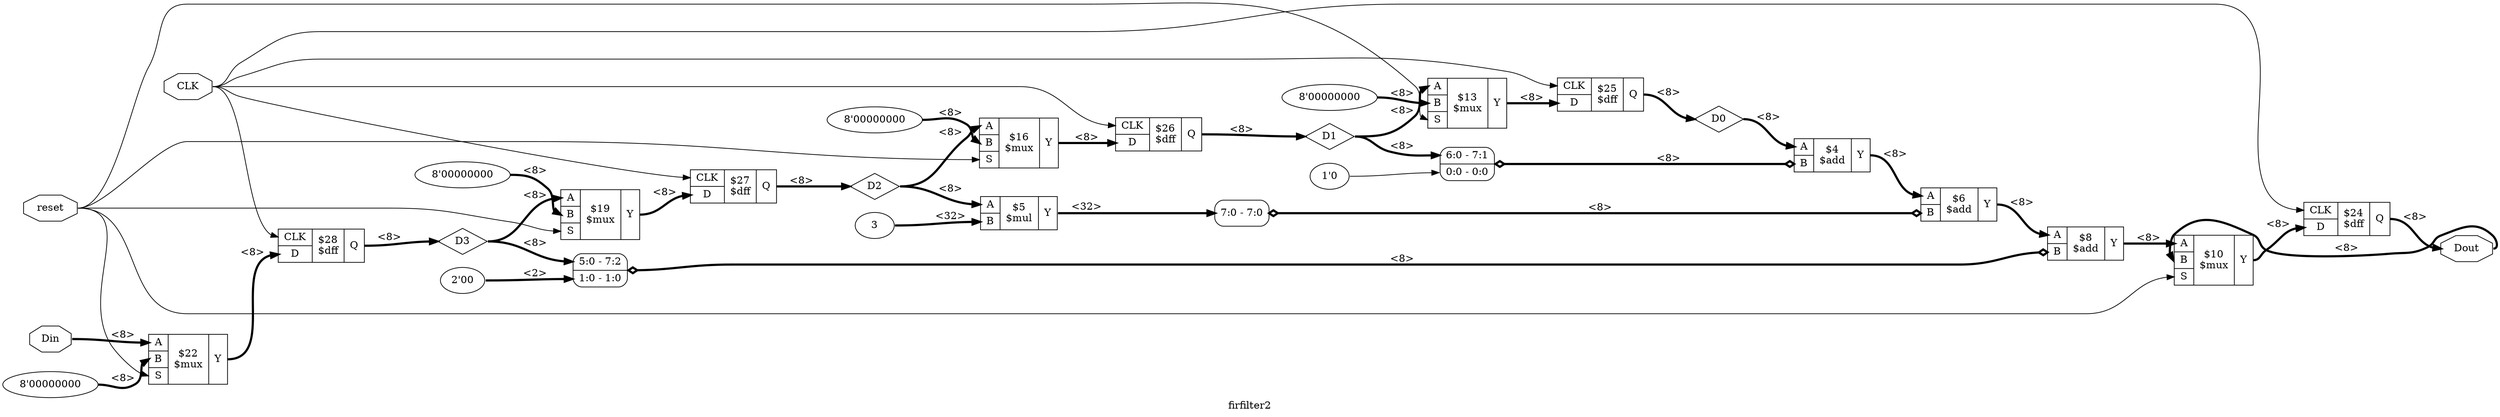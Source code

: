 digraph "firfilter2" {
label="firfilter2";
rankdir="LR";
remincross=true;
n11 [ shape=diamond, label="D3", color="black", fontcolor="black" ];
n12 [ shape=diamond, label="D2", color="black", fontcolor="black" ];
n13 [ shape=diamond, label="D1", color="black", fontcolor="black" ];
n14 [ shape=diamond, label="D0", color="black", fontcolor="black" ];
n15 [ shape=octagon, label="Dout", color="black", fontcolor="black" ];
n16 [ shape=octagon, label="Din", color="black", fontcolor="black" ];
n17 [ shape=octagon, label="reset", color="black", fontcolor="black" ];
n18 [ shape=octagon, label="CLK", color="black", fontcolor="black" ];
c21 [ shape=record, label="{{<p18> CLK|<p19> D}|$25\n$dff|{<p20> Q}}" ];
c22 [ shape=record, label="{{<p18> CLK|<p19> D}|$24\n$dff|{<p20> Q}}" ];
v0 [ label="8'00000000" ];
c27 [ shape=record, label="{{<p23> A|<p24> B|<p25> S}|$22\n$mux|{<p26> Y}}" ];
v1 [ label="8'00000000" ];
c28 [ shape=record, label="{{<p23> A|<p24> B|<p25> S}|$19\n$mux|{<p26> Y}}" ];
v2 [ label="8'00000000" ];
c29 [ shape=record, label="{{<p23> A|<p24> B|<p25> S}|$16\n$mux|{<p26> Y}}" ];
v3 [ label="8'00000000" ];
c30 [ shape=record, label="{{<p23> A|<p24> B|<p25> S}|$13\n$mux|{<p26> Y}}" ];
c31 [ shape=record, label="{{<p23> A|<p24> B|<p25> S}|$10\n$mux|{<p26> Y}}" ];
v5 [ label="2'00" ];
c32 [ shape=record, label="{{<p23> A|<p24> B}|$8\n$add|{<p26> Y}}" ];
x4 [ shape=record, style=rounded, label="<s1> 5:0 - 7:2 |<s0> 1:0 - 1:0 " ];
x4:e -> c32:p24:w [arrowhead=odiamond, arrowtail=odiamond, dir=both, color="black", style="setlinewidth(3)", label="<8>"];
c33 [ shape=record, label="{{<p18> CLK|<p19> D}|$27\n$dff|{<p20> Q}}" ];
c34 [ shape=record, label="{{<p23> A|<p24> B}|$6\n$add|{<p26> Y}}" ];
x6 [ shape=record, style=rounded, label="<s0> 7:0 - 7:0 " ];
x6:e -> c34:p24:w [arrowhead=odiamond, arrowtail=odiamond, dir=both, color="black", style="setlinewidth(3)", label="<8>"];
v7 [ label="3" ];
c35 [ shape=record, label="{{<p23> A|<p24> B}|$5\n$mul|{<p26> Y}}" ];
v9 [ label="1'0" ];
c36 [ shape=record, label="{{<p23> A|<p24> B}|$4\n$add|{<p26> Y}}" ];
x8 [ shape=record, style=rounded, label="<s1> 6:0 - 7:1 |<s0> 0:0 - 0:0 " ];
x8:e -> c36:p24:w [arrowhead=odiamond, arrowtail=odiamond, dir=both, color="black", style="setlinewidth(3)", label="<8>"];
c37 [ shape=record, label="{{<p18> CLK|<p19> D}|$28\n$dff|{<p20> Q}}" ];
c38 [ shape=record, label="{{<p18> CLK|<p19> D}|$26\n$dff|{<p20> Q}}" ];
c31:p26:e -> c22:p19:w [color="black", style="setlinewidth(3)", label="<8>"];
c37:p20:e -> n11:w [color="black", style="setlinewidth(3)", label="<8>"];
n11:e -> c28:p23:w [color="black", style="setlinewidth(3)", label="<8>"];
n11:e -> x4:s1:w [color="black", style="setlinewidth(3)", label="<8>"];
c33:p20:e -> n12:w [color="black", style="setlinewidth(3)", label="<8>"];
n12:e -> c29:p23:w [color="black", style="setlinewidth(3)", label="<8>"];
n12:e -> c35:p23:w [color="black", style="setlinewidth(3)", label="<8>"];
c38:p20:e -> n13:w [color="black", style="setlinewidth(3)", label="<8>"];
n13:e -> c30:p23:w [color="black", style="setlinewidth(3)", label="<8>"];
n13:e -> x8:s1:w [color="black", style="setlinewidth(3)", label="<8>"];
c21:p20:e -> n14:w [color="black", style="setlinewidth(3)", label="<8>"];
n14:e -> c36:p23:w [color="black", style="setlinewidth(3)", label="<8>"];
c22:p20:e -> n15:w [color="black", style="setlinewidth(3)", label="<8>"];
n15:e -> c31:p24:w [color="black", style="setlinewidth(3)", label="<8>"];
n16:e -> c27:p23:w [color="black", style="setlinewidth(3)", label="<8>"];
n17:e -> c27:p25:w [color="black", label=""];
n17:e -> c28:p25:w [color="black", label=""];
n17:e -> c29:p25:w [color="black", label=""];
n17:e -> c30:p25:w [color="black", label=""];
n17:e -> c31:p25:w [color="black", label=""];
n18:e -> c21:p18:w [color="black", label=""];
n18:e -> c22:p18:w [color="black", label=""];
n18:e -> c33:p18:w [color="black", label=""];
n18:e -> c37:p18:w [color="black", label=""];
n18:e -> c38:p18:w [color="black", label=""];
c34:p26:e -> c32:p23:w [color="black", style="setlinewidth(3)", label="<8>"];
c35:p26:e -> x6:s0:w [color="black", style="setlinewidth(3)", label="<32>"];
c36:p26:e -> c34:p23:w [color="black", style="setlinewidth(3)", label="<8>"];
c32:p26:e -> c31:p23:w [color="black", style="setlinewidth(3)", label="<8>"];
c27:p26:e -> c37:p19:w [color="black", style="setlinewidth(3)", label="<8>"];
c28:p26:e -> c33:p19:w [color="black", style="setlinewidth(3)", label="<8>"];
c29:p26:e -> c38:p19:w [color="black", style="setlinewidth(3)", label="<8>"];
c30:p26:e -> c21:p19:w [color="black", style="setlinewidth(3)", label="<8>"];
v0:e -> c27:p24:w [color="black", style="setlinewidth(3)", label="<8>"];
v1:e -> c28:p24:w [color="black", style="setlinewidth(3)", label="<8>"];
v2:e -> c29:p24:w [color="black", style="setlinewidth(3)", label="<8>"];
v3:e -> c30:p24:w [color="black", style="setlinewidth(3)", label="<8>"];
v5:e -> x4:s0:w [color="black", style="setlinewidth(3)", label="<2>"];
v7:e -> c35:p24:w [color="black", style="setlinewidth(3)", label="<32>"];
v9:e -> x8:s0:w [color="black", label=""];
}

